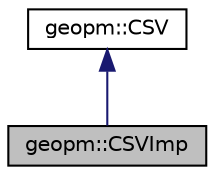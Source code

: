 digraph "geopm::CSVImp"
{
 // LATEX_PDF_SIZE
  edge [fontname="Helvetica",fontsize="10",labelfontname="Helvetica",labelfontsize="10"];
  node [fontname="Helvetica",fontsize="10",shape=record];
  Node1 [label="geopm::CSVImp",height=0.2,width=0.4,color="black", fillcolor="grey75", style="filled", fontcolor="black",tooltip=" "];
  Node2 -> Node1 [dir="back",color="midnightblue",fontsize="10",style="solid",fontname="Helvetica"];
  Node2 [label="geopm::CSV",height=0.2,width=0.4,color="black", fillcolor="white", style="filled",URL="$classgeopm_1_1_c_s_v.html",tooltip="CSV class provides the GEOPM interface for creation of character separated value tabular data files...."];
}
